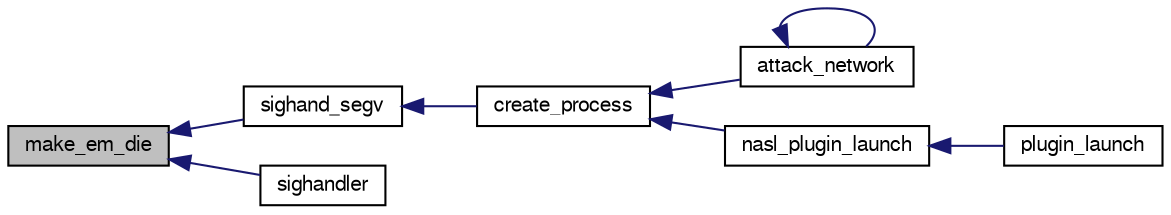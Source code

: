 digraph G
{
  bgcolor="transparent";
  edge [fontname="FreeSans",fontsize="10",labelfontname="FreeSans",labelfontsize="10"];
  node [fontname="FreeSans",fontsize="10",shape=record];
  rankdir=LR;
  Node1 [label="make_em_die",height=0.2,width=0.4,color="black", fillcolor="grey75", style="filled" fontcolor="black"];
  Node1 -> Node2 [dir=back,color="midnightblue",fontsize="10",style="solid",fontname="FreeSans"];
  Node2 [label="sighand_segv",height=0.2,width=0.4,color="black",URL="$sighand_8h.html#ac01ccf3a871f92b52595314e836dee5e"];
  Node2 -> Node3 [dir=back,color="midnightblue",fontsize="10",style="solid",fontname="FreeSans"];
  Node3 [label="create_process",height=0.2,width=0.4,color="black",URL="$processes_8h.html#a33bddbaad1f0131543a4c9dfdb21cea3",tooltip="Create a new process (fork)."];
  Node3 -> Node4 [dir=back,color="midnightblue",fontsize="10",style="solid",fontname="FreeSans"];
  Node4 [label="attack_network",height=0.2,width=0.4,color="black",URL="$attack_8h.html#a8487544e41baa26d15e4f9a91e4b34b8",tooltip="Attack a whole network."];
  Node4 -> Node4 [dir=back,color="midnightblue",fontsize="10",style="solid",fontname="FreeSans"];
  Node3 -> Node5 [dir=back,color="midnightblue",fontsize="10",style="solid",fontname="FreeSans"];
  Node5 [label="nasl_plugin_launch",height=0.2,width=0.4,color="black",URL="$pluginload_8h.html#a8f0adeb1351ad9c6d13fbddcd46368ed",tooltip="Launch a NASL plugin."];
  Node5 -> Node6 [dir=back,color="midnightblue",fontsize="10",style="solid",fontname="FreeSans"];
  Node6 [label="plugin_launch",height=0.2,width=0.4,color="black",URL="$pluginlaunch_8c.html#a98de3d0683725309ac112c7ae19cd0fe"];
  Node1 -> Node7 [dir=back,color="midnightblue",fontsize="10",style="solid",fontname="FreeSans"];
  Node7 [label="sighandler",height=0.2,width=0.4,color="black",URL="$sighand_8h.html#ab49a8b235c986751a39511f51f89fee2"];
}
